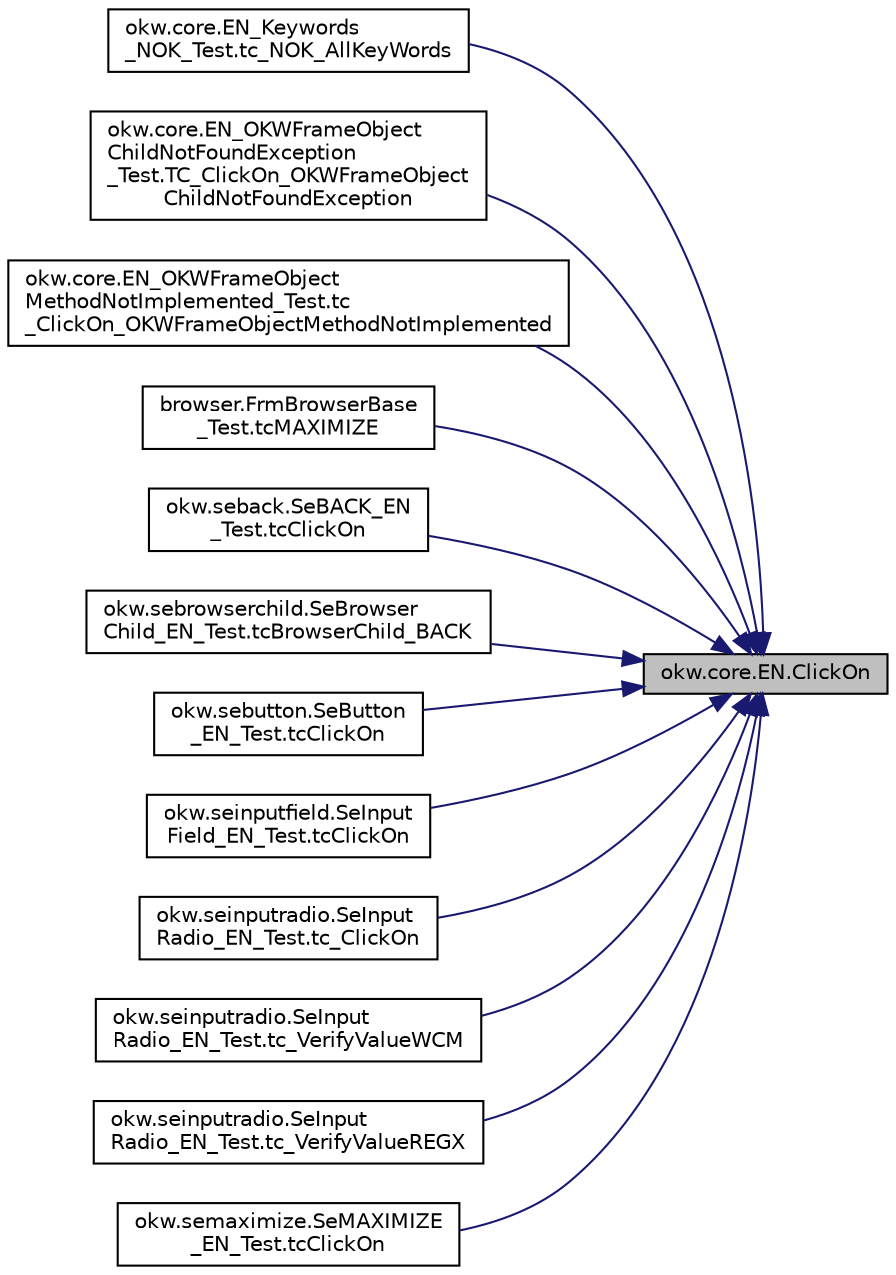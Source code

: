 digraph "okw.core.EN.ClickOn"
{
 // INTERACTIVE_SVG=YES
 // LATEX_PDF_SIZE
  edge [fontname="Helvetica",fontsize="10",labelfontname="Helvetica",labelfontsize="10"];
  node [fontname="Helvetica",fontsize="10",shape=record];
  rankdir="RL";
  Node777 [label="okw.core.EN.ClickOn",height=0.2,width=0.4,color="black", fillcolor="grey75", style="filled", fontcolor="black",tooltip="Klickt auf das gegebene Objekt."];
  Node777 -> Node778 [dir="back",color="midnightblue",fontsize="10",style="solid",fontname="Helvetica"];
  Node778 [label="okw.core.EN_Keywords\l_NOK_Test.tc_NOK_AllKeyWords",height=0.2,width=0.4,color="black", fillcolor="white", style="filled",URL="$classokw_1_1core_1_1_e_n___keywords___n_o_k___test.html#a81a960a2341dfb0e27da7871291c84dc",tooltip="Prüft methoden aufruf für einen einfachen Click."];
  Node777 -> Node779 [dir="back",color="midnightblue",fontsize="10",style="solid",fontname="Helvetica"];
  Node779 [label="okw.core.EN_OKWFrameObject\lChildNotFoundException\l_Test.TC_ClickOn_OKWFrameObject\lChildNotFoundException",height=0.2,width=0.4,color="black", fillcolor="white", style="filled",URL="$classokw_1_1core_1_1_e_n___o_k_w_frame_object_child_not_found_exception___test.html#ab400c3e29f8f6bd9f0e70df363ea5f35",tooltip="Prüft ob die Ausnahme OKWFrameObjectChildNotFoundException durch ClickOn ausgelöst wird,..."];
  Node777 -> Node780 [dir="back",color="midnightblue",fontsize="10",style="solid",fontname="Helvetica"];
  Node780 [label="okw.core.EN_OKWFrameObject\lMethodNotImplemented_Test.tc\l_ClickOn_OKWFrameObjectMethodNotImplemented",height=0.2,width=0.4,color="black", fillcolor="white", style="filled",URL="$classokw_1_1core_1_1_e_n___o_k_w_frame_object_method_not_implemented___test.html#a15c8a86e8cbeaf7d85283b979976bcad",tooltip="Prüft ob die Ausnahme OKWFrameObjectMethodNotImplemented von ClickOn() ausgelöst wird."];
  Node777 -> Node781 [dir="back",color="midnightblue",fontsize="10",style="solid",fontname="Helvetica"];
  Node781 [label="browser.FrmBrowserBase\l_Test.tcMAXIMIZE",height=0.2,width=0.4,color="black", fillcolor="white", style="filled",URL="$classbrowser_1_1_frm_browser_base___test.html#a89cb7ef0c50ef2010d3e5dafa639e54a",tooltip="Testet das Schlüsselwort VerifyValueWCM( FN ) für das Virtuelle-GUI-Adapter URL Prüfen."];
  Node777 -> Node782 [dir="back",color="midnightblue",fontsize="10",style="solid",fontname="Helvetica"];
  Node782 [label="okw.seback.SeBACK_EN\l_Test.tcClickOn",height=0.2,width=0.4,color="black", fillcolor="white", style="filled",URL="$classokw_1_1seback_1_1_se_b_a_c_k___e_n___test.html#a38cc17dd93bc6675ac5c9000bb7b2f88",tooltip="Testet die Implementierung des Schlüsselwortes ClickOn( FN ) für Klasse SeBACK ."];
  Node777 -> Node783 [dir="back",color="midnightblue",fontsize="10",style="solid",fontname="Helvetica"];
  Node783 [label="okw.sebrowserchild.SeBrowser\lChild_EN_Test.tcBrowserChild_BACK",height=0.2,width=0.4,color="black", fillcolor="white", style="filled",URL="$classokw_1_1sebrowserchild_1_1_se_browser_child___e_n___test.html#a5cc12c26fcd5f8f30e7feabeffc1f88d",tooltip="Prüft ob bei nicht vorhandenem Browserchild die Exception \"\" ausgelöst wird."];
  Node777 -> Node784 [dir="back",color="midnightblue",fontsize="10",style="solid",fontname="Helvetica"];
  Node784 [label="okw.sebutton.SeButton\l_EN_Test.tcClickOn",height=0.2,width=0.4,color="black", fillcolor="white", style="filled",URL="$classokw_1_1sebutton_1_1_se_button___e_n___test.html#a3e53bc3783c7938da9f5c0a65fe5970f",tooltip="Test des Schlüsselwortes ClickOn für den GUI-Adapter SeButton."];
  Node777 -> Node785 [dir="back",color="midnightblue",fontsize="10",style="solid",fontname="Helvetica"];
  Node785 [label="okw.seinputfield.SeInput\lField_EN_Test.tcClickOn",height=0.2,width=0.4,color="black", fillcolor="white", style="filled",URL="$classokw_1_1seinputfield_1_1_se_input_field___e_n___test.html#a61d757d72c9ffda9a434e8eeb50d2c8e",tooltip="Testet das Schlüsselwort ClickOn( FN ) eines SeInputField Prüfen."];
  Node777 -> Node786 [dir="back",color="midnightblue",fontsize="10",style="solid",fontname="Helvetica"];
  Node786 [label="okw.seinputradio.SeInput\lRadio_EN_Test.tc_ClickOn",height=0.2,width=0.4,color="black", fillcolor="white", style="filled",URL="$classokw_1_1seinputradio_1_1_se_input_radio___e_n___test.html#a9f60058d4056c5fef76fc3eed794f57c",tooltip="Test des Schlüsselwortes ClickOn() für den GUI-Adapter SeInputRadio."];
  Node777 -> Node787 [dir="back",color="midnightblue",fontsize="10",style="solid",fontname="Helvetica"];
  Node787 [label="okw.seinputradio.SeInput\lRadio_EN_Test.tc_VerifyValueWCM",height=0.2,width=0.4,color="black", fillcolor="white", style="filled",URL="$classokw_1_1seinputradio_1_1_se_input_radio___e_n___test.html#a2f1b841738ac8e1b7a9fa86980930167",tooltip="Test des Schlüsselwortes VerifyValueWCM für den GUI-Adapter SeInputRadio."];
  Node777 -> Node788 [dir="back",color="midnightblue",fontsize="10",style="solid",fontname="Helvetica"];
  Node788 [label="okw.seinputradio.SeInput\lRadio_EN_Test.tc_VerifyValueREGX",height=0.2,width=0.4,color="black", fillcolor="white", style="filled",URL="$classokw_1_1seinputradio_1_1_se_input_radio___e_n___test.html#a3e93cec1066d467148c391b38d85ed10",tooltip="Test des Schlüsselwortes VerifyValueREGX für den GUI-Adapter SeInputRadio."];
  Node777 -> Node789 [dir="back",color="midnightblue",fontsize="10",style="solid",fontname="Helvetica"];
  Node789 [label="okw.semaximize.SeMAXIMIZE\l_EN_Test.tcClickOn",height=0.2,width=0.4,color="black", fillcolor="white", style="filled",URL="$classokw_1_1semaximize_1_1_se_m_a_x_i_m_i_z_e___e_n___test.html#a3626475147f45e471a6599c9ae236c2a",tooltip="Testet die Implementierung des Schlüsselworte ClickOn( FN ) in der Klasse SeMAXSIZE ."];
}
